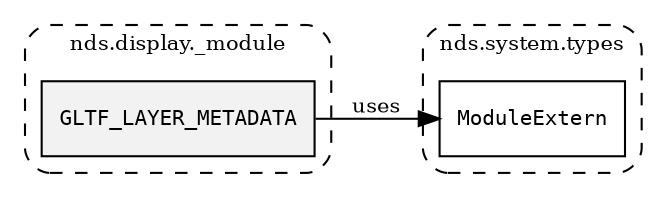 /**
 * This dot file creates symbol collaboration diagram for GLTF_LAYER_METADATA.
 */
digraph ZSERIO
{
    node [shape=box, fontsize=10];
    rankdir="LR";
    fontsize=10;
    tooltip="GLTF_LAYER_METADATA collaboration diagram";

    subgraph "cluster_nds.display._module"
    {
        style="dashed, rounded";
        label="nds.display._module";
        tooltip="Package nds.display._module";
        href="../../../content/packages/nds.display._module.html#Package-nds-display-_module";
        target="_parent";

        "GLTF_LAYER_METADATA" [style="filled", fillcolor="#0000000D", target="_parent", label=<<font face="monospace"><table align="center" border="0" cellspacing="0" cellpadding="0"><tr><td href="../../../content/packages/nds.display._module.html#Constant-GLTF_LAYER_METADATA" title="Constant defined in nds.display._module">GLTF_LAYER_METADATA</td></tr></table></font>>];
    }

    subgraph "cluster_nds.system.types"
    {
        style="dashed, rounded";
        label="nds.system.types";
        tooltip="Package nds.system.types";
        href="../../../content/packages/nds.system.types.html#Package-nds-system-types";
        target="_parent";

        "ModuleExtern" [target="_parent", label=<<font face="monospace"><table align="center" border="0" cellspacing="0" cellpadding="0"><tr><td href="../../../content/packages/nds.system.types.html#Subtype-ModuleExtern" title="Subtype defined in nds.system.types">ModuleExtern</td></tr></table></font>>];
    }

    "GLTF_LAYER_METADATA" -> "ModuleExtern" [label="uses", fontsize=10];
}
